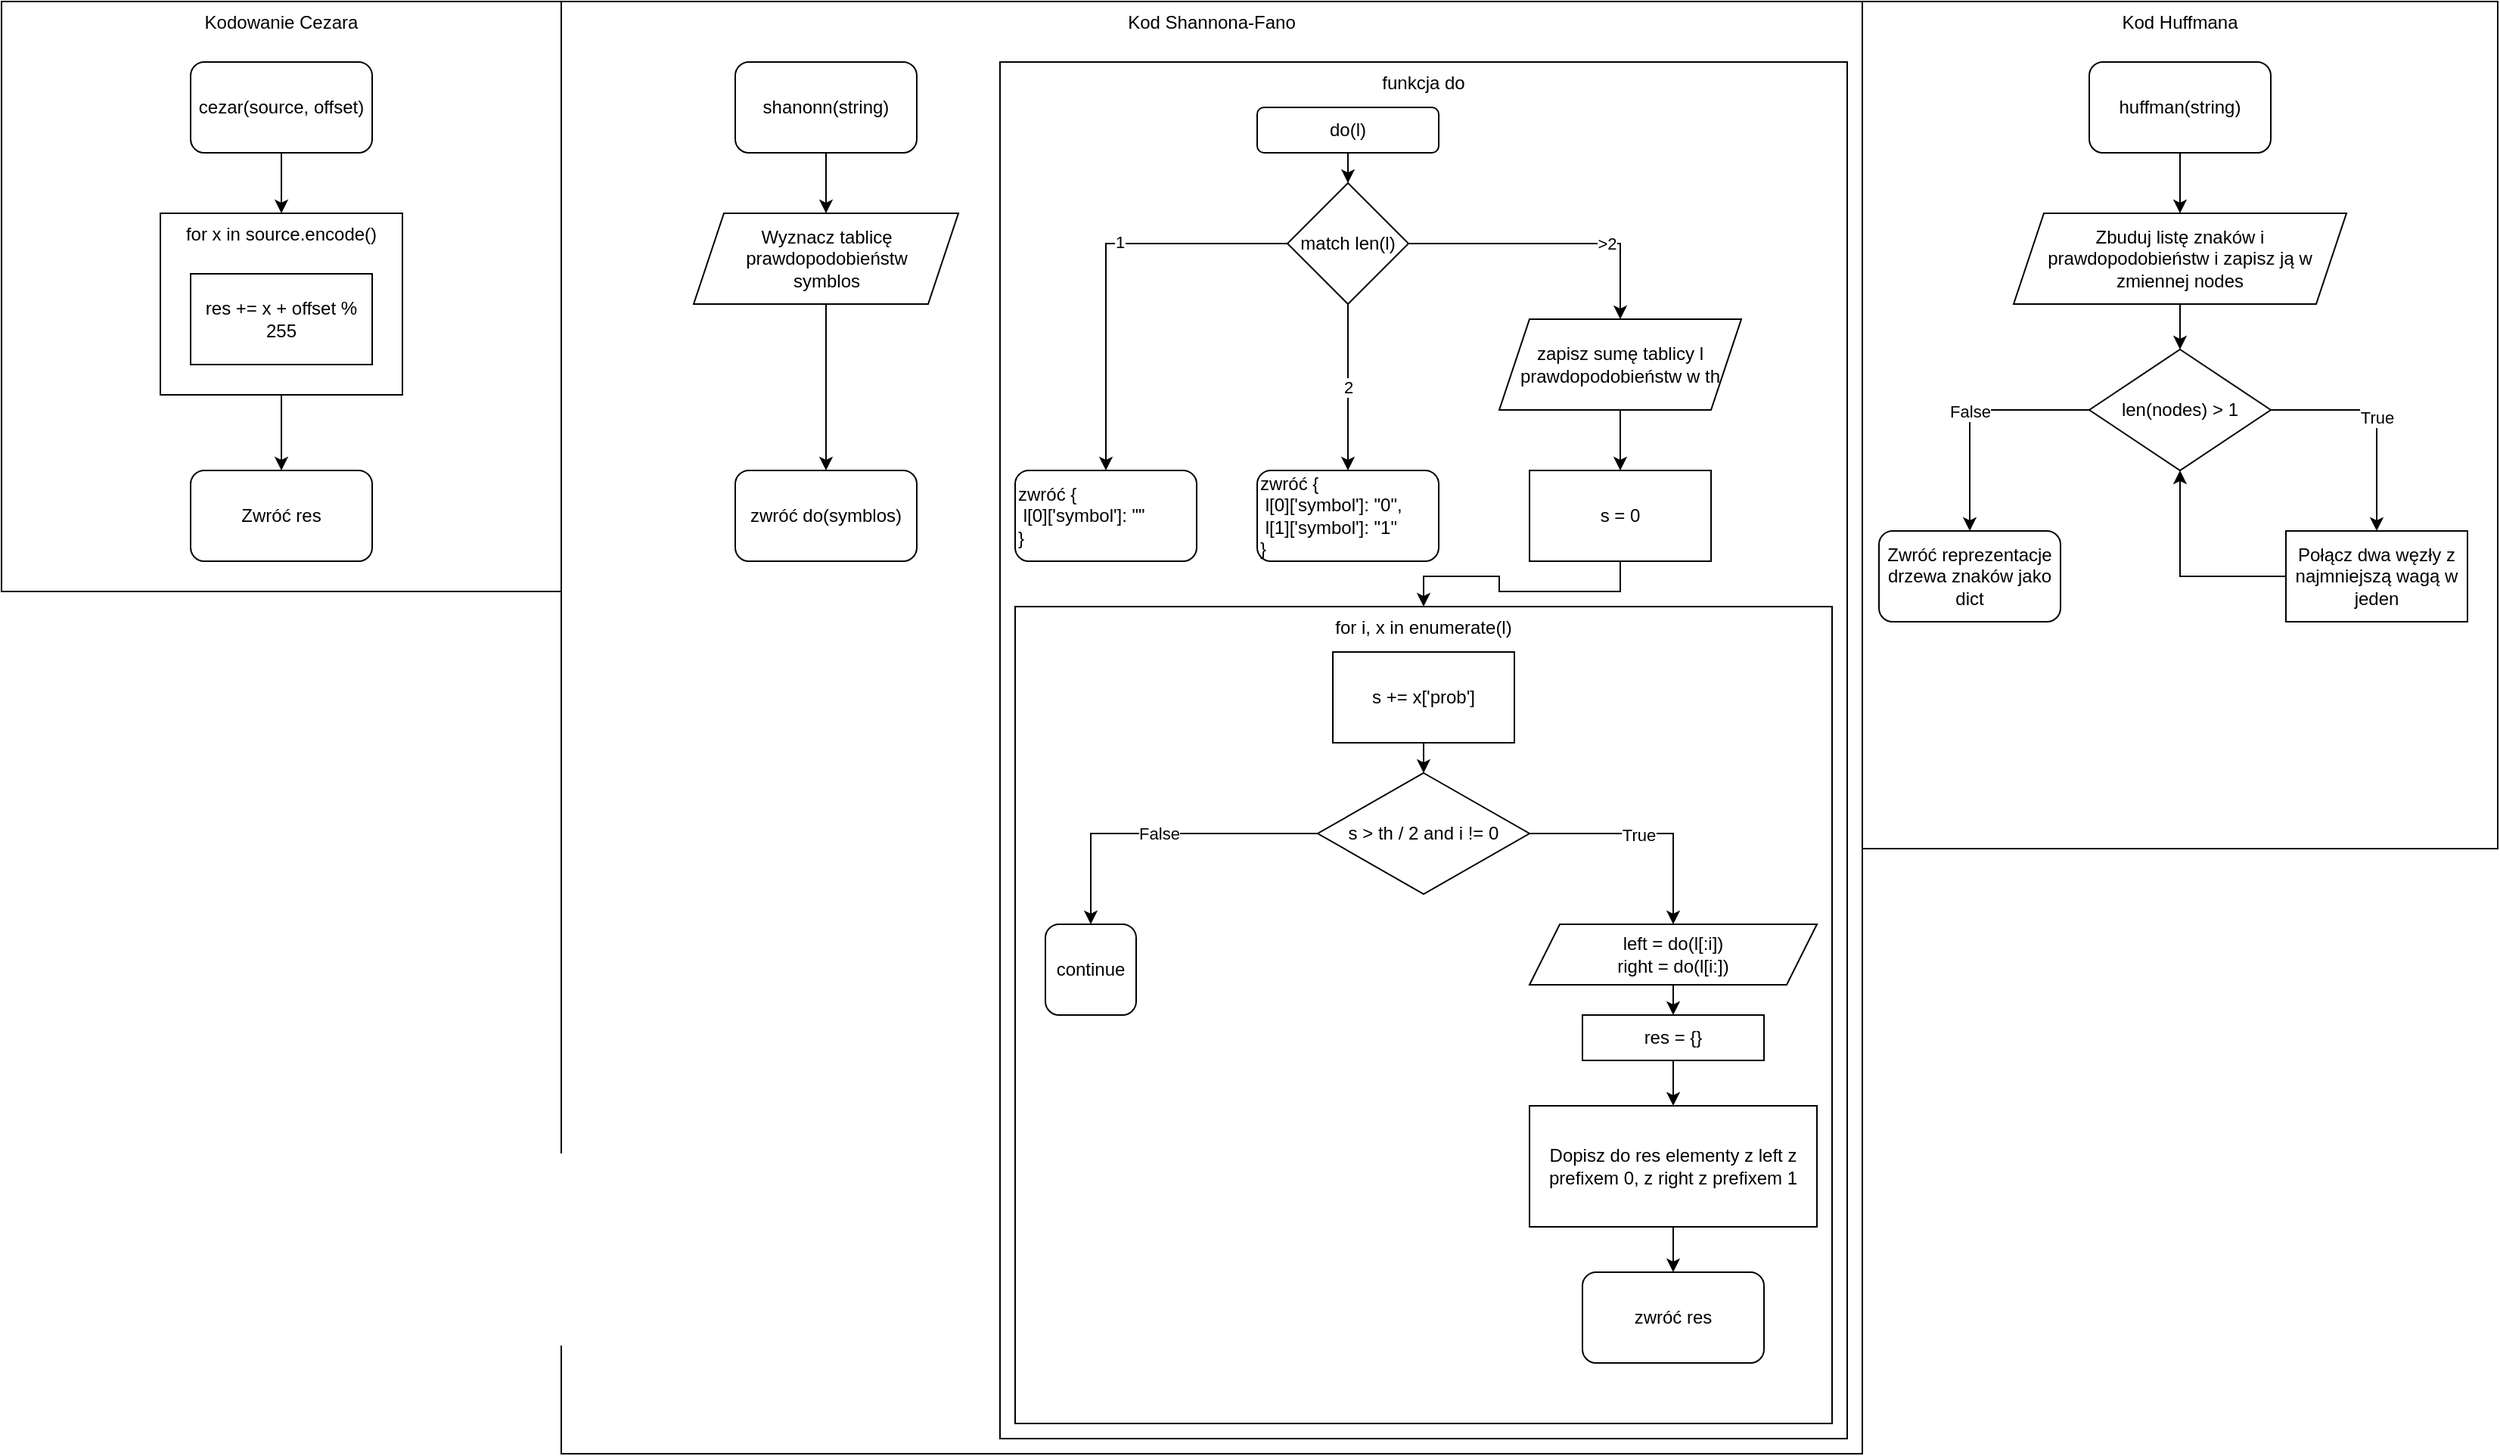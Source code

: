 <mxfile version="15.9.6" type="github">
  <diagram id="C5RBs43oDa-KdzZeNtuy" name="Page-1">
    <mxGraphModel dx="1410" dy="784" grid="1" gridSize="10" guides="1" tooltips="1" connect="1" arrows="1" fold="1" page="1" pageScale="1" pageWidth="827" pageHeight="1169" math="0" shadow="0">
      <root>
        <mxCell id="WIyWlLk6GJQsqaUBKTNV-0" />
        <mxCell id="WIyWlLk6GJQsqaUBKTNV-1" parent="WIyWlLk6GJQsqaUBKTNV-0" />
        <mxCell id="-a_BLp8il-2D-87DSCrO-0" value="Kodowanie Cezara" style="rounded=0;whiteSpace=wrap;html=1;verticalAlign=top;" vertex="1" parent="WIyWlLk6GJQsqaUBKTNV-1">
          <mxGeometry width="370" height="390" as="geometry" />
        </mxCell>
        <mxCell id="-a_BLp8il-2D-87DSCrO-3" style="edgeStyle=orthogonalEdgeStyle;rounded=0;orthogonalLoop=1;jettySize=auto;html=1;exitX=0.5;exitY=1;exitDx=0;exitDy=0;" edge="1" parent="WIyWlLk6GJQsqaUBKTNV-1" source="-a_BLp8il-2D-87DSCrO-1" target="-a_BLp8il-2D-87DSCrO-2">
          <mxGeometry relative="1" as="geometry" />
        </mxCell>
        <mxCell id="-a_BLp8il-2D-87DSCrO-1" value="&lt;div&gt;cezar(source, offset)&lt;/div&gt;" style="rounded=1;whiteSpace=wrap;html=1;" vertex="1" parent="WIyWlLk6GJQsqaUBKTNV-1">
          <mxGeometry x="125" y="40" width="120" height="60" as="geometry" />
        </mxCell>
        <mxCell id="-a_BLp8il-2D-87DSCrO-6" style="edgeStyle=orthogonalEdgeStyle;rounded=0;orthogonalLoop=1;jettySize=auto;html=1;exitX=0.5;exitY=1;exitDx=0;exitDy=0;" edge="1" parent="WIyWlLk6GJQsqaUBKTNV-1" source="-a_BLp8il-2D-87DSCrO-2" target="-a_BLp8il-2D-87DSCrO-5">
          <mxGeometry relative="1" as="geometry" />
        </mxCell>
        <mxCell id="-a_BLp8il-2D-87DSCrO-2" value="for x in source.encode()" style="rounded=0;whiteSpace=wrap;html=1;verticalAlign=top;" vertex="1" parent="WIyWlLk6GJQsqaUBKTNV-1">
          <mxGeometry x="105" y="140" width="160" height="120" as="geometry" />
        </mxCell>
        <mxCell id="-a_BLp8il-2D-87DSCrO-4" value="res += x + offset % 255" style="rounded=0;whiteSpace=wrap;html=1;" vertex="1" parent="WIyWlLk6GJQsqaUBKTNV-1">
          <mxGeometry x="125" y="180" width="120" height="60" as="geometry" />
        </mxCell>
        <mxCell id="-a_BLp8il-2D-87DSCrO-5" value="Zwróć res" style="rounded=1;whiteSpace=wrap;html=1;" vertex="1" parent="WIyWlLk6GJQsqaUBKTNV-1">
          <mxGeometry x="125" y="310" width="120" height="60" as="geometry" />
        </mxCell>
        <mxCell id="-a_BLp8il-2D-87DSCrO-7" value="&lt;div&gt;Kod Shannona-Fano&lt;/div&gt;&lt;div&gt;&lt;br&gt;&lt;/div&gt;" style="rounded=0;whiteSpace=wrap;html=1;verticalAlign=top;" vertex="1" parent="WIyWlLk6GJQsqaUBKTNV-1">
          <mxGeometry x="370" width="860" height="960" as="geometry" />
        </mxCell>
        <mxCell id="-a_BLp8il-2D-87DSCrO-10" style="edgeStyle=orthogonalEdgeStyle;rounded=0;orthogonalLoop=1;jettySize=auto;html=1;exitX=0.5;exitY=1;exitDx=0;exitDy=0;" edge="1" parent="WIyWlLk6GJQsqaUBKTNV-1" source="-a_BLp8il-2D-87DSCrO-8" target="-a_BLp8il-2D-87DSCrO-9">
          <mxGeometry relative="1" as="geometry" />
        </mxCell>
        <mxCell id="-a_BLp8il-2D-87DSCrO-8" value="shanonn(string)" style="rounded=1;whiteSpace=wrap;html=1;" vertex="1" parent="WIyWlLk6GJQsqaUBKTNV-1">
          <mxGeometry x="485" y="40" width="120" height="60" as="geometry" />
        </mxCell>
        <mxCell id="-a_BLp8il-2D-87DSCrO-13" style="edgeStyle=orthogonalEdgeStyle;rounded=0;orthogonalLoop=1;jettySize=auto;html=1;exitX=0.5;exitY=1;exitDx=0;exitDy=0;entryX=0.5;entryY=0;entryDx=0;entryDy=0;" edge="1" parent="WIyWlLk6GJQsqaUBKTNV-1" source="-a_BLp8il-2D-87DSCrO-9" target="-a_BLp8il-2D-87DSCrO-12">
          <mxGeometry relative="1" as="geometry" />
        </mxCell>
        <mxCell id="-a_BLp8il-2D-87DSCrO-9" value="&lt;div&gt;Wyznacz tablicę prawdopodobieństw &lt;br&gt;&lt;/div&gt;&lt;div&gt;symblos&lt;/div&gt;" style="shape=parallelogram;perimeter=parallelogramPerimeter;whiteSpace=wrap;html=1;fixedSize=1;" vertex="1" parent="WIyWlLk6GJQsqaUBKTNV-1">
          <mxGeometry x="457.5" y="140" width="175" height="60" as="geometry" />
        </mxCell>
        <mxCell id="-a_BLp8il-2D-87DSCrO-12" value="zwróć do(symblos)" style="rounded=1;whiteSpace=wrap;html=1;" vertex="1" parent="WIyWlLk6GJQsqaUBKTNV-1">
          <mxGeometry x="485" y="310" width="120" height="60" as="geometry" />
        </mxCell>
        <mxCell id="-a_BLp8il-2D-87DSCrO-14" value="funkcja do" style="rounded=0;whiteSpace=wrap;html=1;verticalAlign=top;" vertex="1" parent="WIyWlLk6GJQsqaUBKTNV-1">
          <mxGeometry x="660" y="40" width="560" height="910" as="geometry" />
        </mxCell>
        <mxCell id="-a_BLp8il-2D-87DSCrO-17" style="edgeStyle=orthogonalEdgeStyle;rounded=0;orthogonalLoop=1;jettySize=auto;html=1;exitX=0.5;exitY=1;exitDx=0;exitDy=0;entryX=0.5;entryY=0;entryDx=0;entryDy=0;" edge="1" parent="WIyWlLk6GJQsqaUBKTNV-1" source="-a_BLp8il-2D-87DSCrO-15" target="-a_BLp8il-2D-87DSCrO-16">
          <mxGeometry relative="1" as="geometry" />
        </mxCell>
        <mxCell id="-a_BLp8il-2D-87DSCrO-15" value="do(l)" style="rounded=1;whiteSpace=wrap;html=1;" vertex="1" parent="WIyWlLk6GJQsqaUBKTNV-1">
          <mxGeometry x="830" y="70" width="120" height="30" as="geometry" />
        </mxCell>
        <mxCell id="-a_BLp8il-2D-87DSCrO-19" style="edgeStyle=orthogonalEdgeStyle;rounded=0;orthogonalLoop=1;jettySize=auto;html=1;exitX=0;exitY=0.5;exitDx=0;exitDy=0;entryX=0.5;entryY=0;entryDx=0;entryDy=0;" edge="1" parent="WIyWlLk6GJQsqaUBKTNV-1" source="-a_BLp8il-2D-87DSCrO-16" target="-a_BLp8il-2D-87DSCrO-18">
          <mxGeometry relative="1" as="geometry" />
        </mxCell>
        <mxCell id="-a_BLp8il-2D-87DSCrO-20" value="1" style="edgeLabel;html=1;align=center;verticalAlign=middle;resizable=0;points=[];" vertex="1" connectable="0" parent="-a_BLp8il-2D-87DSCrO-19">
          <mxGeometry x="-0.178" y="-1" relative="1" as="geometry">
            <mxPoint as="offset" />
          </mxGeometry>
        </mxCell>
        <mxCell id="-a_BLp8il-2D-87DSCrO-22" value="2" style="edgeStyle=orthogonalEdgeStyle;rounded=0;orthogonalLoop=1;jettySize=auto;html=1;exitX=0.5;exitY=1;exitDx=0;exitDy=0;entryX=0.5;entryY=0;entryDx=0;entryDy=0;" edge="1" parent="WIyWlLk6GJQsqaUBKTNV-1" source="-a_BLp8il-2D-87DSCrO-16" target="-a_BLp8il-2D-87DSCrO-21">
          <mxGeometry relative="1" as="geometry" />
        </mxCell>
        <mxCell id="-a_BLp8il-2D-87DSCrO-24" style="edgeStyle=orthogonalEdgeStyle;rounded=0;orthogonalLoop=1;jettySize=auto;html=1;exitX=1;exitY=0.5;exitDx=0;exitDy=0;" edge="1" parent="WIyWlLk6GJQsqaUBKTNV-1" source="-a_BLp8il-2D-87DSCrO-16" target="-a_BLp8il-2D-87DSCrO-23">
          <mxGeometry relative="1" as="geometry" />
        </mxCell>
        <mxCell id="-a_BLp8il-2D-87DSCrO-25" value="&amp;gt;2" style="edgeLabel;html=1;align=center;verticalAlign=middle;resizable=0;points=[];" vertex="1" connectable="0" parent="-a_BLp8il-2D-87DSCrO-24">
          <mxGeometry x="0.379" relative="1" as="geometry">
            <mxPoint as="offset" />
          </mxGeometry>
        </mxCell>
        <mxCell id="-a_BLp8il-2D-87DSCrO-16" value="match len(l)" style="rhombus;whiteSpace=wrap;html=1;" vertex="1" parent="WIyWlLk6GJQsqaUBKTNV-1">
          <mxGeometry x="850" y="120" width="80" height="80" as="geometry" />
        </mxCell>
        <mxCell id="-a_BLp8il-2D-87DSCrO-18" value="&lt;div align=&quot;left&quot;&gt;zwróć {&lt;/div&gt;&lt;div align=&quot;left&quot;&gt;&lt;span style=&quot;white-space: pre&quot;&gt;	&lt;/span&gt;l[0][&#39;symbol&#39;]: &quot;&quot;&lt;/div&gt;&lt;div align=&quot;left&quot;&gt;}&lt;/div&gt;" style="rounded=1;whiteSpace=wrap;html=1;align=left;" vertex="1" parent="WIyWlLk6GJQsqaUBKTNV-1">
          <mxGeometry x="670" y="310" width="120" height="60" as="geometry" />
        </mxCell>
        <mxCell id="-a_BLp8il-2D-87DSCrO-21" value="&lt;div align=&quot;left&quot;&gt;zwróć {&lt;/div&gt;&lt;div align=&quot;left&quot;&gt;&lt;span style=&quot;white-space: pre&quot;&gt;	&lt;/span&gt;l[0][&#39;symbol&#39;]: &quot;0&quot;,&lt;/div&gt;&lt;div align=&quot;left&quot;&gt;&lt;span style=&quot;white-space: pre&quot;&gt;	&lt;/span&gt;l[1][&#39;symbol&#39;]: &quot;1&quot;&lt;/div&gt;&lt;div align=&quot;left&quot;&gt;}&lt;br&gt;&lt;/div&gt;" style="rounded=1;whiteSpace=wrap;html=1;align=left;" vertex="1" parent="WIyWlLk6GJQsqaUBKTNV-1">
          <mxGeometry x="830" y="310" width="120" height="60" as="geometry" />
        </mxCell>
        <mxCell id="-a_BLp8il-2D-87DSCrO-27" style="edgeStyle=orthogonalEdgeStyle;rounded=0;orthogonalLoop=1;jettySize=auto;html=1;exitX=0.5;exitY=1;exitDx=0;exitDy=0;entryX=0.5;entryY=0;entryDx=0;entryDy=0;" edge="1" parent="WIyWlLk6GJQsqaUBKTNV-1" source="-a_BLp8il-2D-87DSCrO-23" target="-a_BLp8il-2D-87DSCrO-26">
          <mxGeometry relative="1" as="geometry" />
        </mxCell>
        <mxCell id="-a_BLp8il-2D-87DSCrO-23" value="zapisz sumę tablicy l prawdopodobieństw w th" style="shape=parallelogram;perimeter=parallelogramPerimeter;whiteSpace=wrap;html=1;fixedSize=1;" vertex="1" parent="WIyWlLk6GJQsqaUBKTNV-1">
          <mxGeometry x="990" y="210" width="160" height="60" as="geometry" />
        </mxCell>
        <mxCell id="-a_BLp8il-2D-87DSCrO-30" style="edgeStyle=orthogonalEdgeStyle;rounded=0;orthogonalLoop=1;jettySize=auto;html=1;exitX=0.5;exitY=1;exitDx=0;exitDy=0;entryX=0.5;entryY=0;entryDx=0;entryDy=0;" edge="1" parent="WIyWlLk6GJQsqaUBKTNV-1" source="-a_BLp8il-2D-87DSCrO-26" target="-a_BLp8il-2D-87DSCrO-28">
          <mxGeometry relative="1" as="geometry" />
        </mxCell>
        <mxCell id="-a_BLp8il-2D-87DSCrO-26" value="s = 0" style="rounded=0;whiteSpace=wrap;html=1;" vertex="1" parent="WIyWlLk6GJQsqaUBKTNV-1">
          <mxGeometry x="1010" y="310" width="120" height="60" as="geometry" />
        </mxCell>
        <mxCell id="-a_BLp8il-2D-87DSCrO-28" value="for i, x in enumerate(l)" style="rounded=0;whiteSpace=wrap;html=1;verticalAlign=top;" vertex="1" parent="WIyWlLk6GJQsqaUBKTNV-1">
          <mxGeometry x="670" y="400" width="540" height="540" as="geometry" />
        </mxCell>
        <mxCell id="-a_BLp8il-2D-87DSCrO-32" style="edgeStyle=orthogonalEdgeStyle;rounded=0;orthogonalLoop=1;jettySize=auto;html=1;exitX=0.5;exitY=1;exitDx=0;exitDy=0;entryX=0.5;entryY=0;entryDx=0;entryDy=0;" edge="1" parent="WIyWlLk6GJQsqaUBKTNV-1" source="-a_BLp8il-2D-87DSCrO-29" target="-a_BLp8il-2D-87DSCrO-31">
          <mxGeometry relative="1" as="geometry" />
        </mxCell>
        <mxCell id="-a_BLp8il-2D-87DSCrO-29" value="s += x[&#39;prob&#39;]" style="rounded=0;whiteSpace=wrap;html=1;" vertex="1" parent="WIyWlLk6GJQsqaUBKTNV-1">
          <mxGeometry x="880" y="430" width="120" height="60" as="geometry" />
        </mxCell>
        <mxCell id="-a_BLp8il-2D-87DSCrO-34" value="False" style="edgeStyle=orthogonalEdgeStyle;rounded=0;orthogonalLoop=1;jettySize=auto;html=1;exitX=0;exitY=0.5;exitDx=0;exitDy=0;" edge="1" parent="WIyWlLk6GJQsqaUBKTNV-1" source="-a_BLp8il-2D-87DSCrO-31" target="-a_BLp8il-2D-87DSCrO-33">
          <mxGeometry relative="1" as="geometry" />
        </mxCell>
        <mxCell id="-a_BLp8il-2D-87DSCrO-36" style="edgeStyle=orthogonalEdgeStyle;rounded=0;orthogonalLoop=1;jettySize=auto;html=1;exitX=1;exitY=0.5;exitDx=0;exitDy=0;" edge="1" parent="WIyWlLk6GJQsqaUBKTNV-1" source="-a_BLp8il-2D-87DSCrO-31" target="-a_BLp8il-2D-87DSCrO-35">
          <mxGeometry relative="1" as="geometry" />
        </mxCell>
        <mxCell id="-a_BLp8il-2D-87DSCrO-38" value="True" style="edgeLabel;html=1;align=center;verticalAlign=middle;resizable=0;points=[];" vertex="1" connectable="0" parent="-a_BLp8il-2D-87DSCrO-36">
          <mxGeometry x="-0.071" y="-1" relative="1" as="geometry">
            <mxPoint as="offset" />
          </mxGeometry>
        </mxCell>
        <mxCell id="-a_BLp8il-2D-87DSCrO-31" value="s &amp;gt; th / 2 and i != 0" style="rhombus;whiteSpace=wrap;html=1;" vertex="1" parent="WIyWlLk6GJQsqaUBKTNV-1">
          <mxGeometry x="870" y="510" width="140" height="80" as="geometry" />
        </mxCell>
        <mxCell id="-a_BLp8il-2D-87DSCrO-33" value="continue" style="rounded=1;whiteSpace=wrap;html=1;" vertex="1" parent="WIyWlLk6GJQsqaUBKTNV-1">
          <mxGeometry x="690" y="610" width="60" height="60" as="geometry" />
        </mxCell>
        <mxCell id="-a_BLp8il-2D-87DSCrO-41" style="edgeStyle=orthogonalEdgeStyle;rounded=0;orthogonalLoop=1;jettySize=auto;html=1;exitX=0.5;exitY=1;exitDx=0;exitDy=0;entryX=0.5;entryY=0;entryDx=0;entryDy=0;" edge="1" parent="WIyWlLk6GJQsqaUBKTNV-1" source="-a_BLp8il-2D-87DSCrO-35" target="-a_BLp8il-2D-87DSCrO-40">
          <mxGeometry relative="1" as="geometry" />
        </mxCell>
        <mxCell id="-a_BLp8il-2D-87DSCrO-35" value="&lt;div&gt;left = do(l[:i])&lt;/div&gt;&lt;div&gt;right = do(l[i:])&lt;br&gt;&lt;/div&gt;" style="shape=parallelogram;perimeter=parallelogramPerimeter;whiteSpace=wrap;html=1;fixedSize=1;" vertex="1" parent="WIyWlLk6GJQsqaUBKTNV-1">
          <mxGeometry x="1010" y="610" width="190" height="40" as="geometry" />
        </mxCell>
        <mxCell id="-a_BLp8il-2D-87DSCrO-43" style="edgeStyle=orthogonalEdgeStyle;rounded=0;orthogonalLoop=1;jettySize=auto;html=1;exitX=0.5;exitY=1;exitDx=0;exitDy=0;" edge="1" parent="WIyWlLk6GJQsqaUBKTNV-1" source="-a_BLp8il-2D-87DSCrO-40" target="-a_BLp8il-2D-87DSCrO-42">
          <mxGeometry relative="1" as="geometry" />
        </mxCell>
        <mxCell id="-a_BLp8il-2D-87DSCrO-40" value="res = {}" style="rounded=0;whiteSpace=wrap;html=1;" vertex="1" parent="WIyWlLk6GJQsqaUBKTNV-1">
          <mxGeometry x="1045" y="670" width="120" height="30" as="geometry" />
        </mxCell>
        <mxCell id="-a_BLp8il-2D-87DSCrO-45" style="edgeStyle=orthogonalEdgeStyle;rounded=0;orthogonalLoop=1;jettySize=auto;html=1;exitX=0.5;exitY=1;exitDx=0;exitDy=0;entryX=0.5;entryY=0;entryDx=0;entryDy=0;" edge="1" parent="WIyWlLk6GJQsqaUBKTNV-1" source="-a_BLp8il-2D-87DSCrO-42" target="-a_BLp8il-2D-87DSCrO-44">
          <mxGeometry relative="1" as="geometry" />
        </mxCell>
        <mxCell id="-a_BLp8il-2D-87DSCrO-42" value="Dopisz do res elementy z left z prefixem 0, z right z prefixem 1" style="rounded=0;whiteSpace=wrap;html=1;" vertex="1" parent="WIyWlLk6GJQsqaUBKTNV-1">
          <mxGeometry x="1010" y="730" width="190" height="80" as="geometry" />
        </mxCell>
        <mxCell id="-a_BLp8il-2D-87DSCrO-44" value="zwróć res" style="rounded=1;whiteSpace=wrap;html=1;" vertex="1" parent="WIyWlLk6GJQsqaUBKTNV-1">
          <mxGeometry x="1045" y="840" width="120" height="60" as="geometry" />
        </mxCell>
        <mxCell id="-a_BLp8il-2D-87DSCrO-46" value="Kod Huffmana" style="rounded=0;whiteSpace=wrap;html=1;verticalAlign=top;" vertex="1" parent="WIyWlLk6GJQsqaUBKTNV-1">
          <mxGeometry x="1230" width="420" height="560" as="geometry" />
        </mxCell>
        <mxCell id="-a_BLp8il-2D-87DSCrO-51" style="edgeStyle=orthogonalEdgeStyle;rounded=0;orthogonalLoop=1;jettySize=auto;html=1;exitX=0.5;exitY=1;exitDx=0;exitDy=0;entryX=0.5;entryY=0;entryDx=0;entryDy=0;" edge="1" parent="WIyWlLk6GJQsqaUBKTNV-1" source="-a_BLp8il-2D-87DSCrO-47" target="-a_BLp8il-2D-87DSCrO-49">
          <mxGeometry relative="1" as="geometry" />
        </mxCell>
        <mxCell id="-a_BLp8il-2D-87DSCrO-47" value="huffman(string)" style="rounded=1;whiteSpace=wrap;html=1;" vertex="1" parent="WIyWlLk6GJQsqaUBKTNV-1">
          <mxGeometry x="1380" y="40" width="120" height="60" as="geometry" />
        </mxCell>
        <mxCell id="-a_BLp8il-2D-87DSCrO-53" style="edgeStyle=orthogonalEdgeStyle;rounded=0;orthogonalLoop=1;jettySize=auto;html=1;exitX=0.5;exitY=1;exitDx=0;exitDy=0;entryX=0.5;entryY=0;entryDx=0;entryDy=0;" edge="1" parent="WIyWlLk6GJQsqaUBKTNV-1" source="-a_BLp8il-2D-87DSCrO-49" target="-a_BLp8il-2D-87DSCrO-52">
          <mxGeometry relative="1" as="geometry" />
        </mxCell>
        <mxCell id="-a_BLp8il-2D-87DSCrO-49" value="&lt;div&gt;Zbuduj listę znaków i prawdopodobieństw i zapisz ją w &lt;br&gt;&lt;/div&gt;&lt;div&gt;zmiennej nodes&lt;br&gt;&lt;/div&gt;" style="shape=parallelogram;perimeter=parallelogramPerimeter;whiteSpace=wrap;html=1;fixedSize=1;" vertex="1" parent="WIyWlLk6GJQsqaUBKTNV-1">
          <mxGeometry x="1330" y="140" width="220" height="60" as="geometry" />
        </mxCell>
        <mxCell id="-a_BLp8il-2D-87DSCrO-55" value="False" style="edgeStyle=orthogonalEdgeStyle;rounded=0;orthogonalLoop=1;jettySize=auto;html=1;exitX=0;exitY=0.5;exitDx=0;exitDy=0;" edge="1" parent="WIyWlLk6GJQsqaUBKTNV-1" source="-a_BLp8il-2D-87DSCrO-52" target="-a_BLp8il-2D-87DSCrO-54">
          <mxGeometry relative="1" as="geometry" />
        </mxCell>
        <mxCell id="-a_BLp8il-2D-87DSCrO-57" value="True" style="edgeStyle=orthogonalEdgeStyle;rounded=0;orthogonalLoop=1;jettySize=auto;html=1;exitX=1;exitY=0.5;exitDx=0;exitDy=0;" edge="1" parent="WIyWlLk6GJQsqaUBKTNV-1" source="-a_BLp8il-2D-87DSCrO-52" target="-a_BLp8il-2D-87DSCrO-56">
          <mxGeometry relative="1" as="geometry" />
        </mxCell>
        <mxCell id="-a_BLp8il-2D-87DSCrO-52" value="len(nodes) &amp;gt; 1" style="rhombus;whiteSpace=wrap;html=1;" vertex="1" parent="WIyWlLk6GJQsqaUBKTNV-1">
          <mxGeometry x="1380" y="230" width="120" height="80" as="geometry" />
        </mxCell>
        <mxCell id="-a_BLp8il-2D-87DSCrO-54" value="Zwróć reprezentacje drzewa znaków jako dict" style="rounded=1;whiteSpace=wrap;html=1;" vertex="1" parent="WIyWlLk6GJQsqaUBKTNV-1">
          <mxGeometry x="1241" y="350" width="120" height="60" as="geometry" />
        </mxCell>
        <mxCell id="-a_BLp8il-2D-87DSCrO-58" style="edgeStyle=orthogonalEdgeStyle;rounded=0;orthogonalLoop=1;jettySize=auto;html=1;exitX=0;exitY=0.5;exitDx=0;exitDy=0;" edge="1" parent="WIyWlLk6GJQsqaUBKTNV-1" source="-a_BLp8il-2D-87DSCrO-56" target="-a_BLp8il-2D-87DSCrO-52">
          <mxGeometry relative="1" as="geometry" />
        </mxCell>
        <mxCell id="-a_BLp8il-2D-87DSCrO-56" value="Połącz dwa węzły z najmniejszą wagą w jeden" style="rounded=0;whiteSpace=wrap;html=1;" vertex="1" parent="WIyWlLk6GJQsqaUBKTNV-1">
          <mxGeometry x="1510" y="350" width="120" height="60" as="geometry" />
        </mxCell>
      </root>
    </mxGraphModel>
  </diagram>
</mxfile>
